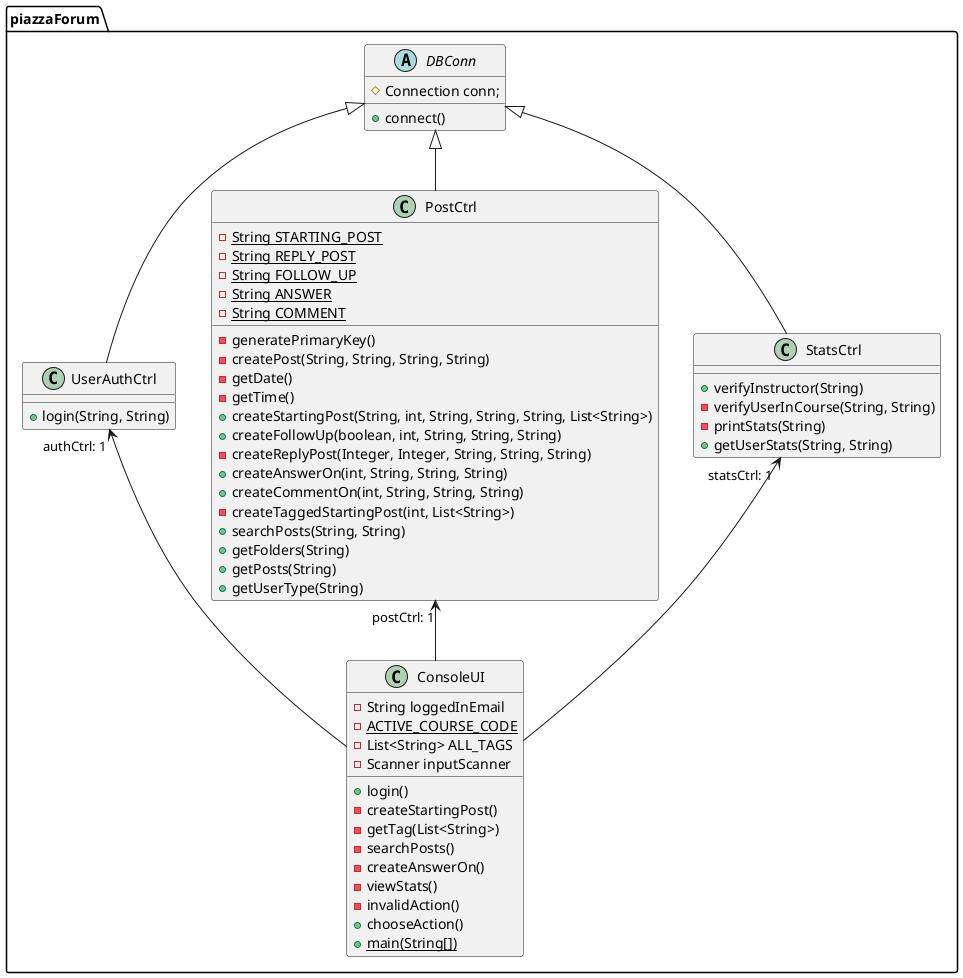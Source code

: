 @startuml

abstract class piazzaForum.DBConn
class piazzaForum.UserAuthCtrl
class piazzaForum.PostCtrl
class piazzaForum.StatsCtrl
class piazzaForum.ConsoleUI

piazzaForum.DBConn <|-- piazzaForum.UserAuthCtrl
piazzaForum.DBConn <|-- piazzaForum.StatsCtrl
piazzaForum.DBConn <|-- piazzaForum.PostCtrl
piazzaForum.UserAuthCtrl"authCtrl: 1"<--piazzaForum.ConsoleUI
piazzaForum.PostCtrl"postCtrl: 1" <--piazzaForum.ConsoleUI
piazzaForum.StatsCtrl"statsCtrl: 1"<--piazzaForum.ConsoleUI



abstract class piazzaForum.DBConn {
#Connection conn;
+connect()
}

class piazzaForum.UserAuthCtrl {
+login(String, String)
}

class piazzaForum.PostCtrl {
-{static} String STARTING_POST
-{static} String REPLY_POST
-{static} String FOLLOW_UP
-{static} String ANSWER
-{static} String COMMENT
-generatePrimaryKey()
-createPost(String, String, String, String)
-getDate()
-getTime()
+createStartingPost(String, int, String, String, String, List<String>)
+createFollowUp(boolean, int, String, String, String)
-createReplyPost(Integer, Integer, String, String, String)
+createAnswerOn(int, String, String, String)
+createCommentOn(int, String, String, String)
-createTaggedStartingPost(int, List<String>)
+searchPosts(String, String)
+getFolders(String)
+getPosts(String)
+getUserType(String)
}

class piazzaForum.StatsCtrl {
+verifyInstructor(String)
-verifyUserInCourse(String, String)
-printStats(String)
+getUserStats(String, String)
}

class piazzaForum.ConsoleUI {
-String loggedInEmail
-{static}ACTIVE_COURSE_CODE
-List<String> ALL_TAGS
-Scanner inputScanner
+login()
-createStartingPost()
-getTag(List<String>)
-searchPosts()
-createAnswerOn()
-viewStats()
-invalidAction()
+chooseAction()
+{static}main(String[])
}



@enduml

